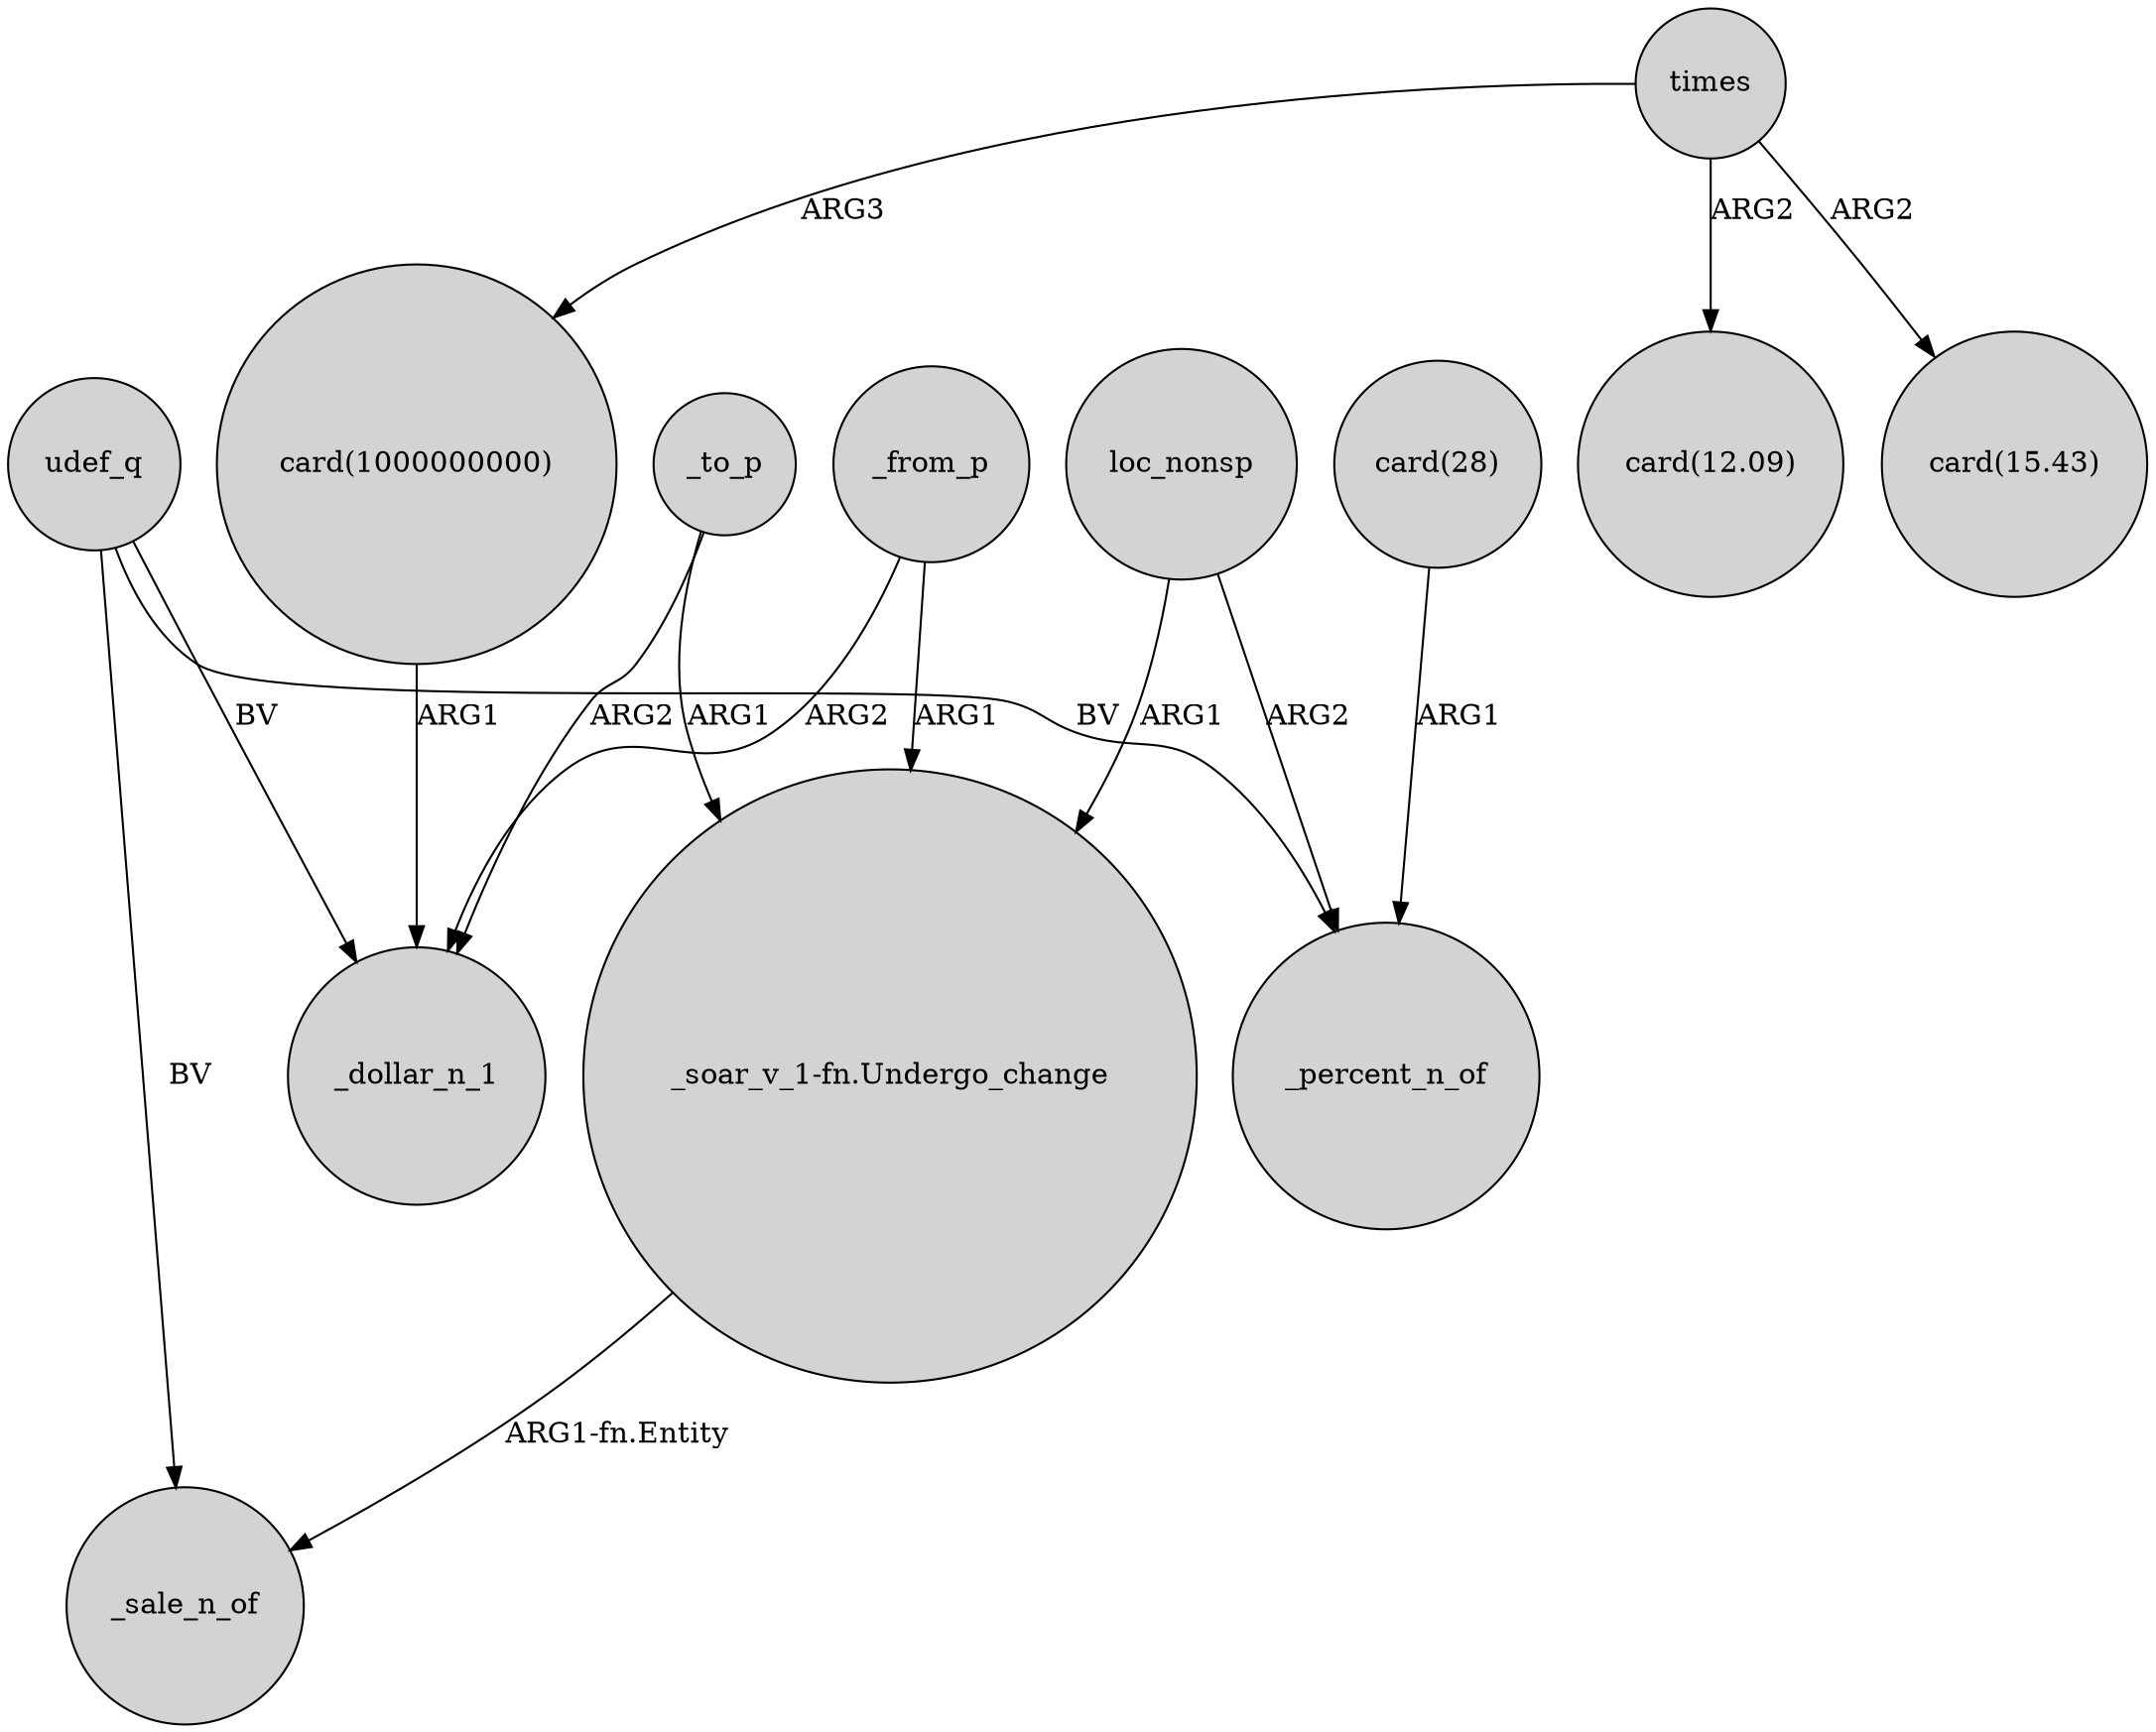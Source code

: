 digraph {
	node [shape=circle style=filled]
	"card(1000000000)" -> _dollar_n_1 [label=ARG1]
	times -> "card(12.09)" [label=ARG2]
	udef_q -> _percent_n_of [label=BV]
	_to_p -> "_soar_v_1-fn.Undergo_change" [label=ARG1]
	"_soar_v_1-fn.Undergo_change" -> _sale_n_of [label="ARG1-fn.Entity"]
	loc_nonsp -> "_soar_v_1-fn.Undergo_change" [label=ARG1]
	_to_p -> _dollar_n_1 [label=ARG2]
	udef_q -> _sale_n_of [label=BV]
	times -> "card(1000000000)" [label=ARG3]
	udef_q -> _dollar_n_1 [label=BV]
	_from_p -> "_soar_v_1-fn.Undergo_change" [label=ARG1]
	"card(28)" -> _percent_n_of [label=ARG1]
	_from_p -> _dollar_n_1 [label=ARG2]
	loc_nonsp -> _percent_n_of [label=ARG2]
	times -> "card(15.43)" [label=ARG2]
}

